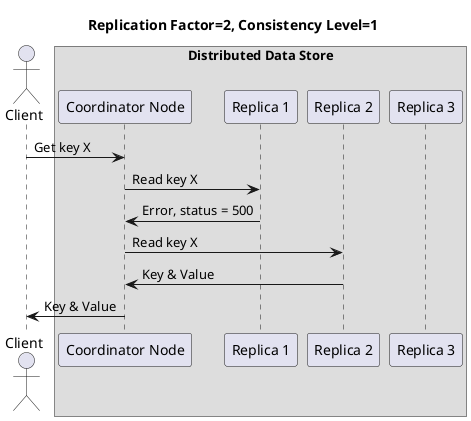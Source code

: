 @startuml

title Replication Factor=2, Consistency Level=1

actor Client as C
box "Distributed Data Store"
participant "Coordinator Node" as CN
participant "Replica 1" as N1
participant "Replica 2" as N2
participant "Replica 3" as N3
end box


C -> CN : Get key X
CN -> N1 : Read key X
N1 -> CN : Error, status = 500

CN -> N2 : Read key X
N2 -> CN : Key & Value
CN -> C : Key & Value


@enduml